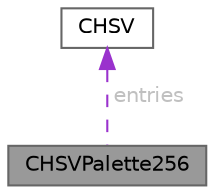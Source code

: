 digraph "CHSVPalette256"
{
 // LATEX_PDF_SIZE
  bgcolor="transparent";
  edge [fontname=Helvetica,fontsize=10,labelfontname=Helvetica,labelfontsize=10];
  node [fontname=Helvetica,fontsize=10,shape=box,height=0.2,width=0.4];
  Node1 [id="Node000001",label="CHSVPalette256",height=0.2,width=0.4,color="gray40", fillcolor="grey60", style="filled", fontcolor="black",tooltip="HSV color palette with 256 discrete values."];
  Node2 -> Node1 [id="edge1_Node000001_Node000002",dir="back",color="darkorchid3",style="dashed",tooltip=" ",label=" entries",fontcolor="grey" ];
  Node2 [id="Node000002",label="CHSV",height=0.2,width=0.4,color="gray40", fillcolor="white", style="filled",URL="$db/d87/group___pixel_types.html#dc/d53/struct_c_h_s_v",tooltip="Representation of an HSV pixel (hue, saturation, value (aka brightness))."];
}
